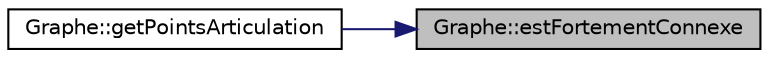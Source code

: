 digraph "Graphe::estFortementConnexe"
{
 // LATEX_PDF_SIZE
  edge [fontname="Helvetica",fontsize="10",labelfontname="Helvetica",labelfontsize="10"];
  node [fontname="Helvetica",fontsize="10",shape=record];
  rankdir="RL";
  Node1 [label="Graphe::estFortementConnexe",height=0.2,width=0.4,color="black", fillcolor="grey75", style="filled", fontcolor="black",tooltip="Vérifie si le graphe est fortement connexe."];
  Node1 -> Node2 [dir="back",color="midnightblue",fontsize="10",style="solid",fontname="Helvetica"];
  Node2 [label="Graphe::getPointsArticulation",height=0.2,width=0.4,color="black", fillcolor="white", style="filled",URL="$class_graphe.html#a8d33738a0cfe4b833c5caf3bbc3a5444",tooltip="Trouve les points d'articulation du graphe."];
}
